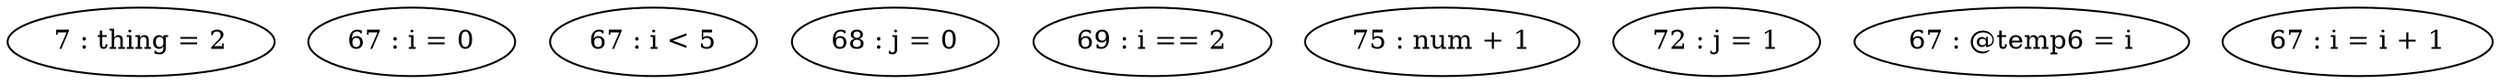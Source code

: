 digraph G {
"7 : thing = 2"
"67 : i = 0"
"67 : i < 5"
"68 : j = 0"
"69 : i == 2"
"75 : num + 1"
"72 : j = 1"
"67 : @temp6 = i"
"67 : i = i + 1"
}